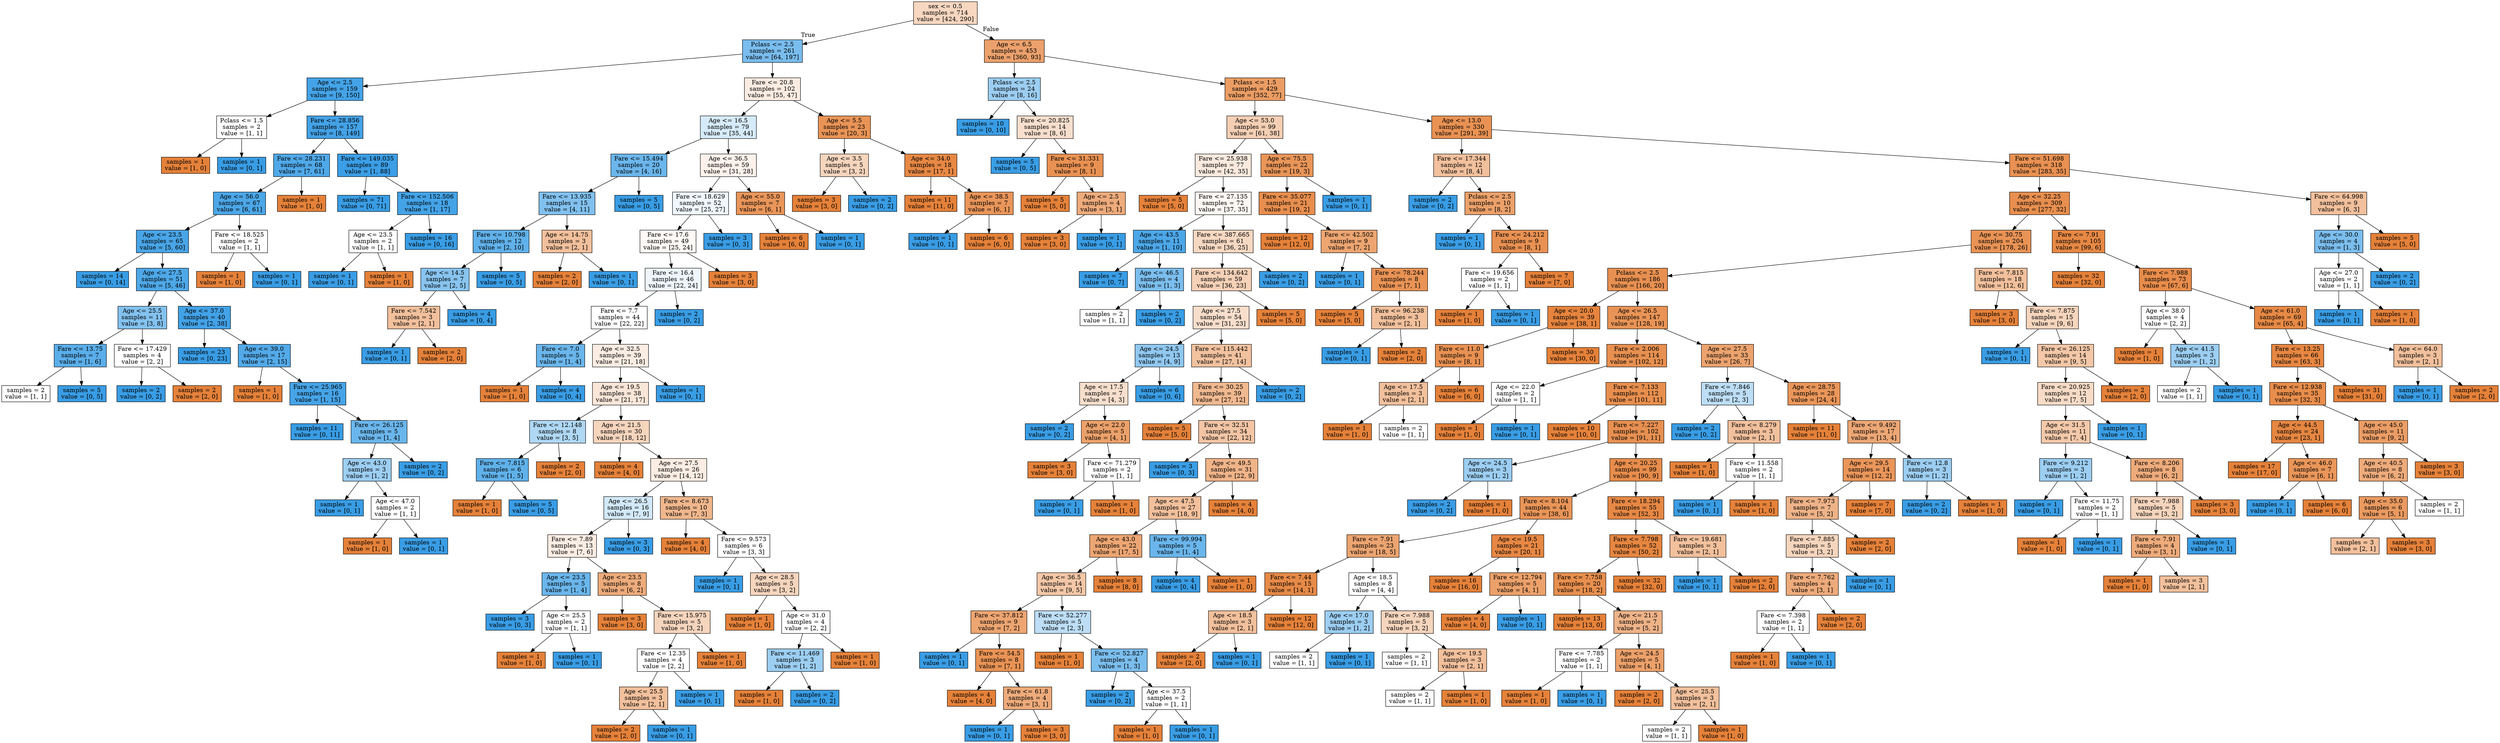 digraph Tree {
node [shape=box, style="filled", color="black"] ;
0 [label="sex <= 0.5\nsamples = 714\nvalue = [424, 290]", fillcolor="#e5813951"] ;
1 [label="Pclass <= 2.5\nsamples = 261\nvalue = [64, 197]", fillcolor="#399de5ac"] ;
0 -> 1 [labeldistance=2.5, labelangle=45, headlabel="True"] ;
2 [label="Age <= 2.5\nsamples = 159\nvalue = [9, 150]", fillcolor="#399de5f0"] ;
1 -> 2 ;
3 [label="Pclass <= 1.5\nsamples = 2\nvalue = [1, 1]", fillcolor="#e5813900"] ;
2 -> 3 ;
4 [label="samples = 1\nvalue = [1, 0]", fillcolor="#e58139ff"] ;
3 -> 4 ;
5 [label="samples = 1\nvalue = [0, 1]", fillcolor="#399de5ff"] ;
3 -> 5 ;
6 [label="Fare <= 28.856\nsamples = 157\nvalue = [8, 149]", fillcolor="#399de5f1"] ;
2 -> 6 ;
7 [label="Fare <= 28.231\nsamples = 68\nvalue = [7, 61]", fillcolor="#399de5e2"] ;
6 -> 7 ;
8 [label="Age <= 56.0\nsamples = 67\nvalue = [6, 61]", fillcolor="#399de5e6"] ;
7 -> 8 ;
9 [label="Age <= 23.5\nsamples = 65\nvalue = [5, 60]", fillcolor="#399de5ea"] ;
8 -> 9 ;
10 [label="samples = 14\nvalue = [0, 14]", fillcolor="#399de5ff"] ;
9 -> 10 ;
11 [label="Age <= 27.5\nsamples = 51\nvalue = [5, 46]", fillcolor="#399de5e3"] ;
9 -> 11 ;
12 [label="Age <= 25.5\nsamples = 11\nvalue = [3, 8]", fillcolor="#399de59f"] ;
11 -> 12 ;
13 [label="Fare <= 13.75\nsamples = 7\nvalue = [1, 6]", fillcolor="#399de5d4"] ;
12 -> 13 ;
14 [label="samples = 2\nvalue = [1, 1]", fillcolor="#e5813900"] ;
13 -> 14 ;
15 [label="samples = 5\nvalue = [0, 5]", fillcolor="#399de5ff"] ;
13 -> 15 ;
16 [label="Fare <= 17.429\nsamples = 4\nvalue = [2, 2]", fillcolor="#e5813900"] ;
12 -> 16 ;
17 [label="samples = 2\nvalue = [0, 2]", fillcolor="#399de5ff"] ;
16 -> 17 ;
18 [label="samples = 2\nvalue = [2, 0]", fillcolor="#e58139ff"] ;
16 -> 18 ;
19 [label="Age <= 37.0\nsamples = 40\nvalue = [2, 38]", fillcolor="#399de5f2"] ;
11 -> 19 ;
20 [label="samples = 23\nvalue = [0, 23]", fillcolor="#399de5ff"] ;
19 -> 20 ;
21 [label="Age <= 39.0\nsamples = 17\nvalue = [2, 15]", fillcolor="#399de5dd"] ;
19 -> 21 ;
22 [label="samples = 1\nvalue = [1, 0]", fillcolor="#e58139ff"] ;
21 -> 22 ;
23 [label="Fare <= 25.965\nsamples = 16\nvalue = [1, 15]", fillcolor="#399de5ee"] ;
21 -> 23 ;
24 [label="samples = 11\nvalue = [0, 11]", fillcolor="#399de5ff"] ;
23 -> 24 ;
25 [label="Fare <= 26.125\nsamples = 5\nvalue = [1, 4]", fillcolor="#399de5bf"] ;
23 -> 25 ;
26 [label="Age <= 43.0\nsamples = 3\nvalue = [1, 2]", fillcolor="#399de57f"] ;
25 -> 26 ;
27 [label="samples = 1\nvalue = [0, 1]", fillcolor="#399de5ff"] ;
26 -> 27 ;
28 [label="Age <= 47.0\nsamples = 2\nvalue = [1, 1]", fillcolor="#e5813900"] ;
26 -> 28 ;
29 [label="samples = 1\nvalue = [1, 0]", fillcolor="#e58139ff"] ;
28 -> 29 ;
30 [label="samples = 1\nvalue = [0, 1]", fillcolor="#399de5ff"] ;
28 -> 30 ;
31 [label="samples = 2\nvalue = [0, 2]", fillcolor="#399de5ff"] ;
25 -> 31 ;
32 [label="Fare <= 18.525\nsamples = 2\nvalue = [1, 1]", fillcolor="#e5813900"] ;
8 -> 32 ;
33 [label="samples = 1\nvalue = [1, 0]", fillcolor="#e58139ff"] ;
32 -> 33 ;
34 [label="samples = 1\nvalue = [0, 1]", fillcolor="#399de5ff"] ;
32 -> 34 ;
35 [label="samples = 1\nvalue = [1, 0]", fillcolor="#e58139ff"] ;
7 -> 35 ;
36 [label="Fare <= 149.035\nsamples = 89\nvalue = [1, 88]", fillcolor="#399de5fc"] ;
6 -> 36 ;
37 [label="samples = 71\nvalue = [0, 71]", fillcolor="#399de5ff"] ;
36 -> 37 ;
38 [label="Fare <= 152.506\nsamples = 18\nvalue = [1, 17]", fillcolor="#399de5f0"] ;
36 -> 38 ;
39 [label="Age <= 23.5\nsamples = 2\nvalue = [1, 1]", fillcolor="#e5813900"] ;
38 -> 39 ;
40 [label="samples = 1\nvalue = [0, 1]", fillcolor="#399de5ff"] ;
39 -> 40 ;
41 [label="samples = 1\nvalue = [1, 0]", fillcolor="#e58139ff"] ;
39 -> 41 ;
42 [label="samples = 16\nvalue = [0, 16]", fillcolor="#399de5ff"] ;
38 -> 42 ;
43 [label="Fare <= 20.8\nsamples = 102\nvalue = [55, 47]", fillcolor="#e5813925"] ;
1 -> 43 ;
44 [label="Age <= 16.5\nsamples = 79\nvalue = [35, 44]", fillcolor="#399de534"] ;
43 -> 44 ;
45 [label="Fare <= 15.494\nsamples = 20\nvalue = [4, 16]", fillcolor="#399de5bf"] ;
44 -> 45 ;
46 [label="Fare <= 13.935\nsamples = 15\nvalue = [4, 11]", fillcolor="#399de5a2"] ;
45 -> 46 ;
47 [label="Fare <= 10.798\nsamples = 12\nvalue = [2, 10]", fillcolor="#399de5cc"] ;
46 -> 47 ;
48 [label="Age <= 14.5\nsamples = 7\nvalue = [2, 5]", fillcolor="#399de599"] ;
47 -> 48 ;
49 [label="Fare <= 7.542\nsamples = 3\nvalue = [2, 1]", fillcolor="#e581397f"] ;
48 -> 49 ;
50 [label="samples = 1\nvalue = [0, 1]", fillcolor="#399de5ff"] ;
49 -> 50 ;
51 [label="samples = 2\nvalue = [2, 0]", fillcolor="#e58139ff"] ;
49 -> 51 ;
52 [label="samples = 4\nvalue = [0, 4]", fillcolor="#399de5ff"] ;
48 -> 52 ;
53 [label="samples = 5\nvalue = [0, 5]", fillcolor="#399de5ff"] ;
47 -> 53 ;
54 [label="Age <= 14.75\nsamples = 3\nvalue = [2, 1]", fillcolor="#e581397f"] ;
46 -> 54 ;
55 [label="samples = 2\nvalue = [2, 0]", fillcolor="#e58139ff"] ;
54 -> 55 ;
56 [label="samples = 1\nvalue = [0, 1]", fillcolor="#399de5ff"] ;
54 -> 56 ;
57 [label="samples = 5\nvalue = [0, 5]", fillcolor="#399de5ff"] ;
45 -> 57 ;
58 [label="Age <= 36.5\nsamples = 59\nvalue = [31, 28]", fillcolor="#e5813919"] ;
44 -> 58 ;
59 [label="Fare <= 18.629\nsamples = 52\nvalue = [25, 27]", fillcolor="#399de513"] ;
58 -> 59 ;
60 [label="Fare <= 17.6\nsamples = 49\nvalue = [25, 24]", fillcolor="#e581390a"] ;
59 -> 60 ;
61 [label="Fare <= 16.4\nsamples = 46\nvalue = [22, 24]", fillcolor="#399de515"] ;
60 -> 61 ;
62 [label="Fare <= 7.7\nsamples = 44\nvalue = [22, 22]", fillcolor="#e5813900"] ;
61 -> 62 ;
63 [label="Fare <= 7.0\nsamples = 5\nvalue = [1, 4]", fillcolor="#399de5bf"] ;
62 -> 63 ;
64 [label="samples = 1\nvalue = [1, 0]", fillcolor="#e58139ff"] ;
63 -> 64 ;
65 [label="samples = 4\nvalue = [0, 4]", fillcolor="#399de5ff"] ;
63 -> 65 ;
66 [label="Age <= 32.5\nsamples = 39\nvalue = [21, 18]", fillcolor="#e5813924"] ;
62 -> 66 ;
67 [label="Age <= 19.5\nsamples = 38\nvalue = [21, 17]", fillcolor="#e5813931"] ;
66 -> 67 ;
68 [label="Fare <= 12.148\nsamples = 8\nvalue = [3, 5]", fillcolor="#399de566"] ;
67 -> 68 ;
69 [label="Fare <= 7.815\nsamples = 6\nvalue = [1, 5]", fillcolor="#399de5cc"] ;
68 -> 69 ;
70 [label="samples = 1\nvalue = [1, 0]", fillcolor="#e58139ff"] ;
69 -> 70 ;
71 [label="samples = 5\nvalue = [0, 5]", fillcolor="#399de5ff"] ;
69 -> 71 ;
72 [label="samples = 2\nvalue = [2, 0]", fillcolor="#e58139ff"] ;
68 -> 72 ;
73 [label="Age <= 21.5\nsamples = 30\nvalue = [18, 12]", fillcolor="#e5813955"] ;
67 -> 73 ;
74 [label="samples = 4\nvalue = [4, 0]", fillcolor="#e58139ff"] ;
73 -> 74 ;
75 [label="Age <= 27.5\nsamples = 26\nvalue = [14, 12]", fillcolor="#e5813924"] ;
73 -> 75 ;
76 [label="Age <= 26.5\nsamples = 16\nvalue = [7, 9]", fillcolor="#399de539"] ;
75 -> 76 ;
77 [label="Fare <= 7.89\nsamples = 13\nvalue = [7, 6]", fillcolor="#e5813924"] ;
76 -> 77 ;
78 [label="Age <= 23.5\nsamples = 5\nvalue = [1, 4]", fillcolor="#399de5bf"] ;
77 -> 78 ;
79 [label="samples = 3\nvalue = [0, 3]", fillcolor="#399de5ff"] ;
78 -> 79 ;
80 [label="Age <= 25.5\nsamples = 2\nvalue = [1, 1]", fillcolor="#e5813900"] ;
78 -> 80 ;
81 [label="samples = 1\nvalue = [1, 0]", fillcolor="#e58139ff"] ;
80 -> 81 ;
82 [label="samples = 1\nvalue = [0, 1]", fillcolor="#399de5ff"] ;
80 -> 82 ;
83 [label="Age <= 23.5\nsamples = 8\nvalue = [6, 2]", fillcolor="#e58139aa"] ;
77 -> 83 ;
84 [label="samples = 3\nvalue = [3, 0]", fillcolor="#e58139ff"] ;
83 -> 84 ;
85 [label="Fare <= 15.975\nsamples = 5\nvalue = [3, 2]", fillcolor="#e5813955"] ;
83 -> 85 ;
86 [label="Fare <= 12.35\nsamples = 4\nvalue = [2, 2]", fillcolor="#e5813900"] ;
85 -> 86 ;
87 [label="Age <= 25.5\nsamples = 3\nvalue = [2, 1]", fillcolor="#e581397f"] ;
86 -> 87 ;
88 [label="samples = 2\nvalue = [2, 0]", fillcolor="#e58139ff"] ;
87 -> 88 ;
89 [label="samples = 1\nvalue = [0, 1]", fillcolor="#399de5ff"] ;
87 -> 89 ;
90 [label="samples = 1\nvalue = [0, 1]", fillcolor="#399de5ff"] ;
86 -> 90 ;
91 [label="samples = 1\nvalue = [1, 0]", fillcolor="#e58139ff"] ;
85 -> 91 ;
92 [label="samples = 3\nvalue = [0, 3]", fillcolor="#399de5ff"] ;
76 -> 92 ;
93 [label="Fare <= 8.673\nsamples = 10\nvalue = [7, 3]", fillcolor="#e5813992"] ;
75 -> 93 ;
94 [label="samples = 4\nvalue = [4, 0]", fillcolor="#e58139ff"] ;
93 -> 94 ;
95 [label="Fare <= 9.573\nsamples = 6\nvalue = [3, 3]", fillcolor="#e5813900"] ;
93 -> 95 ;
96 [label="samples = 1\nvalue = [0, 1]", fillcolor="#399de5ff"] ;
95 -> 96 ;
97 [label="Age <= 28.5\nsamples = 5\nvalue = [3, 2]", fillcolor="#e5813955"] ;
95 -> 97 ;
98 [label="samples = 1\nvalue = [1, 0]", fillcolor="#e58139ff"] ;
97 -> 98 ;
99 [label="Age <= 31.0\nsamples = 4\nvalue = [2, 2]", fillcolor="#e5813900"] ;
97 -> 99 ;
100 [label="Fare <= 11.469\nsamples = 3\nvalue = [1, 2]", fillcolor="#399de57f"] ;
99 -> 100 ;
101 [label="samples = 1\nvalue = [1, 0]", fillcolor="#e58139ff"] ;
100 -> 101 ;
102 [label="samples = 2\nvalue = [0, 2]", fillcolor="#399de5ff"] ;
100 -> 102 ;
103 [label="samples = 1\nvalue = [1, 0]", fillcolor="#e58139ff"] ;
99 -> 103 ;
104 [label="samples = 1\nvalue = [0, 1]", fillcolor="#399de5ff"] ;
66 -> 104 ;
105 [label="samples = 2\nvalue = [0, 2]", fillcolor="#399de5ff"] ;
61 -> 105 ;
106 [label="samples = 3\nvalue = [3, 0]", fillcolor="#e58139ff"] ;
60 -> 106 ;
107 [label="samples = 3\nvalue = [0, 3]", fillcolor="#399de5ff"] ;
59 -> 107 ;
108 [label="Age <= 55.0\nsamples = 7\nvalue = [6, 1]", fillcolor="#e58139d4"] ;
58 -> 108 ;
109 [label="samples = 6\nvalue = [6, 0]", fillcolor="#e58139ff"] ;
108 -> 109 ;
110 [label="samples = 1\nvalue = [0, 1]", fillcolor="#399de5ff"] ;
108 -> 110 ;
111 [label="Age <= 5.5\nsamples = 23\nvalue = [20, 3]", fillcolor="#e58139d9"] ;
43 -> 111 ;
112 [label="Age <= 3.5\nsamples = 5\nvalue = [3, 2]", fillcolor="#e5813955"] ;
111 -> 112 ;
113 [label="samples = 3\nvalue = [3, 0]", fillcolor="#e58139ff"] ;
112 -> 113 ;
114 [label="samples = 2\nvalue = [0, 2]", fillcolor="#399de5ff"] ;
112 -> 114 ;
115 [label="Age <= 34.0\nsamples = 18\nvalue = [17, 1]", fillcolor="#e58139f0"] ;
111 -> 115 ;
116 [label="samples = 11\nvalue = [11, 0]", fillcolor="#e58139ff"] ;
115 -> 116 ;
117 [label="Age <= 38.5\nsamples = 7\nvalue = [6, 1]", fillcolor="#e58139d4"] ;
115 -> 117 ;
118 [label="samples = 1\nvalue = [0, 1]", fillcolor="#399de5ff"] ;
117 -> 118 ;
119 [label="samples = 6\nvalue = [6, 0]", fillcolor="#e58139ff"] ;
117 -> 119 ;
120 [label="Age <= 6.5\nsamples = 453\nvalue = [360, 93]", fillcolor="#e58139bd"] ;
0 -> 120 [labeldistance=2.5, labelangle=-45, headlabel="False"] ;
121 [label="Pclass <= 2.5\nsamples = 24\nvalue = [8, 16]", fillcolor="#399de57f"] ;
120 -> 121 ;
122 [label="samples = 10\nvalue = [0, 10]", fillcolor="#399de5ff"] ;
121 -> 122 ;
123 [label="Fare <= 20.825\nsamples = 14\nvalue = [8, 6]", fillcolor="#e5813940"] ;
121 -> 123 ;
124 [label="samples = 5\nvalue = [0, 5]", fillcolor="#399de5ff"] ;
123 -> 124 ;
125 [label="Fare <= 31.331\nsamples = 9\nvalue = [8, 1]", fillcolor="#e58139df"] ;
123 -> 125 ;
126 [label="samples = 5\nvalue = [5, 0]", fillcolor="#e58139ff"] ;
125 -> 126 ;
127 [label="Age <= 2.5\nsamples = 4\nvalue = [3, 1]", fillcolor="#e58139aa"] ;
125 -> 127 ;
128 [label="samples = 3\nvalue = [3, 0]", fillcolor="#e58139ff"] ;
127 -> 128 ;
129 [label="samples = 1\nvalue = [0, 1]", fillcolor="#399de5ff"] ;
127 -> 129 ;
130 [label="Pclass <= 1.5\nsamples = 429\nvalue = [352, 77]", fillcolor="#e58139c7"] ;
120 -> 130 ;
131 [label="Age <= 53.0\nsamples = 99\nvalue = [61, 38]", fillcolor="#e5813960"] ;
130 -> 131 ;
132 [label="Fare <= 25.938\nsamples = 77\nvalue = [42, 35]", fillcolor="#e581392a"] ;
131 -> 132 ;
133 [label="samples = 5\nvalue = [5, 0]", fillcolor="#e58139ff"] ;
132 -> 133 ;
134 [label="Fare <= 27.135\nsamples = 72\nvalue = [37, 35]", fillcolor="#e581390e"] ;
132 -> 134 ;
135 [label="Age <= 43.5\nsamples = 11\nvalue = [1, 10]", fillcolor="#399de5e6"] ;
134 -> 135 ;
136 [label="samples = 7\nvalue = [0, 7]", fillcolor="#399de5ff"] ;
135 -> 136 ;
137 [label="Age <= 46.5\nsamples = 4\nvalue = [1, 3]", fillcolor="#399de5aa"] ;
135 -> 137 ;
138 [label="samples = 2\nvalue = [1, 1]", fillcolor="#e5813900"] ;
137 -> 138 ;
139 [label="samples = 2\nvalue = [0, 2]", fillcolor="#399de5ff"] ;
137 -> 139 ;
140 [label="Fare <= 387.665\nsamples = 61\nvalue = [36, 25]", fillcolor="#e581394e"] ;
134 -> 140 ;
141 [label="Fare <= 134.642\nsamples = 59\nvalue = [36, 23]", fillcolor="#e581395c"] ;
140 -> 141 ;
142 [label="Age <= 27.5\nsamples = 54\nvalue = [31, 23]", fillcolor="#e5813942"] ;
141 -> 142 ;
143 [label="Age <= 24.5\nsamples = 13\nvalue = [4, 9]", fillcolor="#399de58e"] ;
142 -> 143 ;
144 [label="Age <= 17.5\nsamples = 7\nvalue = [4, 3]", fillcolor="#e5813940"] ;
143 -> 144 ;
145 [label="samples = 2\nvalue = [0, 2]", fillcolor="#399de5ff"] ;
144 -> 145 ;
146 [label="Age <= 22.0\nsamples = 5\nvalue = [4, 1]", fillcolor="#e58139bf"] ;
144 -> 146 ;
147 [label="samples = 3\nvalue = [3, 0]", fillcolor="#e58139ff"] ;
146 -> 147 ;
148 [label="Fare <= 71.279\nsamples = 2\nvalue = [1, 1]", fillcolor="#e5813900"] ;
146 -> 148 ;
149 [label="samples = 1\nvalue = [0, 1]", fillcolor="#399de5ff"] ;
148 -> 149 ;
150 [label="samples = 1\nvalue = [1, 0]", fillcolor="#e58139ff"] ;
148 -> 150 ;
151 [label="samples = 6\nvalue = [0, 6]", fillcolor="#399de5ff"] ;
143 -> 151 ;
152 [label="Fare <= 115.442\nsamples = 41\nvalue = [27, 14]", fillcolor="#e581397b"] ;
142 -> 152 ;
153 [label="Fare <= 30.25\nsamples = 39\nvalue = [27, 12]", fillcolor="#e581398e"] ;
152 -> 153 ;
154 [label="samples = 5\nvalue = [5, 0]", fillcolor="#e58139ff"] ;
153 -> 154 ;
155 [label="Fare <= 32.51\nsamples = 34\nvalue = [22, 12]", fillcolor="#e5813974"] ;
153 -> 155 ;
156 [label="samples = 3\nvalue = [0, 3]", fillcolor="#399de5ff"] ;
155 -> 156 ;
157 [label="Age <= 49.5\nsamples = 31\nvalue = [22, 9]", fillcolor="#e5813997"] ;
155 -> 157 ;
158 [label="Age <= 47.5\nsamples = 27\nvalue = [18, 9]", fillcolor="#e581397f"] ;
157 -> 158 ;
159 [label="Age <= 43.0\nsamples = 22\nvalue = [17, 5]", fillcolor="#e58139b4"] ;
158 -> 159 ;
160 [label="Age <= 36.5\nsamples = 14\nvalue = [9, 5]", fillcolor="#e5813971"] ;
159 -> 160 ;
161 [label="Fare <= 37.812\nsamples = 9\nvalue = [7, 2]", fillcolor="#e58139b6"] ;
160 -> 161 ;
162 [label="samples = 1\nvalue = [0, 1]", fillcolor="#399de5ff"] ;
161 -> 162 ;
163 [label="Fare <= 54.5\nsamples = 8\nvalue = [7, 1]", fillcolor="#e58139db"] ;
161 -> 163 ;
164 [label="samples = 4\nvalue = [4, 0]", fillcolor="#e58139ff"] ;
163 -> 164 ;
165 [label="Fare <= 61.8\nsamples = 4\nvalue = [3, 1]", fillcolor="#e58139aa"] ;
163 -> 165 ;
166 [label="samples = 1\nvalue = [0, 1]", fillcolor="#399de5ff"] ;
165 -> 166 ;
167 [label="samples = 3\nvalue = [3, 0]", fillcolor="#e58139ff"] ;
165 -> 167 ;
168 [label="Fare <= 52.277\nsamples = 5\nvalue = [2, 3]", fillcolor="#399de555"] ;
160 -> 168 ;
169 [label="samples = 1\nvalue = [1, 0]", fillcolor="#e58139ff"] ;
168 -> 169 ;
170 [label="Fare <= 52.827\nsamples = 4\nvalue = [1, 3]", fillcolor="#399de5aa"] ;
168 -> 170 ;
171 [label="samples = 2\nvalue = [0, 2]", fillcolor="#399de5ff"] ;
170 -> 171 ;
172 [label="Age <= 37.5\nsamples = 2\nvalue = [1, 1]", fillcolor="#e5813900"] ;
170 -> 172 ;
173 [label="samples = 1\nvalue = [1, 0]", fillcolor="#e58139ff"] ;
172 -> 173 ;
174 [label="samples = 1\nvalue = [0, 1]", fillcolor="#399de5ff"] ;
172 -> 174 ;
175 [label="samples = 8\nvalue = [8, 0]", fillcolor="#e58139ff"] ;
159 -> 175 ;
176 [label="Fare <= 99.994\nsamples = 5\nvalue = [1, 4]", fillcolor="#399de5bf"] ;
158 -> 176 ;
177 [label="samples = 4\nvalue = [0, 4]", fillcolor="#399de5ff"] ;
176 -> 177 ;
178 [label="samples = 1\nvalue = [1, 0]", fillcolor="#e58139ff"] ;
176 -> 178 ;
179 [label="samples = 4\nvalue = [4, 0]", fillcolor="#e58139ff"] ;
157 -> 179 ;
180 [label="samples = 2\nvalue = [0, 2]", fillcolor="#399de5ff"] ;
152 -> 180 ;
181 [label="samples = 5\nvalue = [5, 0]", fillcolor="#e58139ff"] ;
141 -> 181 ;
182 [label="samples = 2\nvalue = [0, 2]", fillcolor="#399de5ff"] ;
140 -> 182 ;
183 [label="Age <= 75.5\nsamples = 22\nvalue = [19, 3]", fillcolor="#e58139d7"] ;
131 -> 183 ;
184 [label="Fare <= 35.077\nsamples = 21\nvalue = [19, 2]", fillcolor="#e58139e4"] ;
183 -> 184 ;
185 [label="samples = 12\nvalue = [12, 0]", fillcolor="#e58139ff"] ;
184 -> 185 ;
186 [label="Fare <= 42.502\nsamples = 9\nvalue = [7, 2]", fillcolor="#e58139b6"] ;
184 -> 186 ;
187 [label="samples = 1\nvalue = [0, 1]", fillcolor="#399de5ff"] ;
186 -> 187 ;
188 [label="Fare <= 78.244\nsamples = 8\nvalue = [7, 1]", fillcolor="#e58139db"] ;
186 -> 188 ;
189 [label="samples = 5\nvalue = [5, 0]", fillcolor="#e58139ff"] ;
188 -> 189 ;
190 [label="Fare <= 96.238\nsamples = 3\nvalue = [2, 1]", fillcolor="#e581397f"] ;
188 -> 190 ;
191 [label="samples = 1\nvalue = [0, 1]", fillcolor="#399de5ff"] ;
190 -> 191 ;
192 [label="samples = 2\nvalue = [2, 0]", fillcolor="#e58139ff"] ;
190 -> 192 ;
193 [label="samples = 1\nvalue = [0, 1]", fillcolor="#399de5ff"] ;
183 -> 193 ;
194 [label="Age <= 13.0\nsamples = 330\nvalue = [291, 39]", fillcolor="#e58139dd"] ;
130 -> 194 ;
195 [label="Fare <= 17.344\nsamples = 12\nvalue = [8, 4]", fillcolor="#e581397f"] ;
194 -> 195 ;
196 [label="samples = 2\nvalue = [0, 2]", fillcolor="#399de5ff"] ;
195 -> 196 ;
197 [label="Pclass <= 2.5\nsamples = 10\nvalue = [8, 2]", fillcolor="#e58139bf"] ;
195 -> 197 ;
198 [label="samples = 1\nvalue = [0, 1]", fillcolor="#399de5ff"] ;
197 -> 198 ;
199 [label="Fare <= 24.212\nsamples = 9\nvalue = [8, 1]", fillcolor="#e58139df"] ;
197 -> 199 ;
200 [label="Fare <= 19.656\nsamples = 2\nvalue = [1, 1]", fillcolor="#e5813900"] ;
199 -> 200 ;
201 [label="samples = 1\nvalue = [1, 0]", fillcolor="#e58139ff"] ;
200 -> 201 ;
202 [label="samples = 1\nvalue = [0, 1]", fillcolor="#399de5ff"] ;
200 -> 202 ;
203 [label="samples = 7\nvalue = [7, 0]", fillcolor="#e58139ff"] ;
199 -> 203 ;
204 [label="Fare <= 51.698\nsamples = 318\nvalue = [283, 35]", fillcolor="#e58139df"] ;
194 -> 204 ;
205 [label="Age <= 32.25\nsamples = 309\nvalue = [277, 32]", fillcolor="#e58139e2"] ;
204 -> 205 ;
206 [label="Age <= 30.75\nsamples = 204\nvalue = [178, 26]", fillcolor="#e58139da"] ;
205 -> 206 ;
207 [label="Pclass <= 2.5\nsamples = 186\nvalue = [166, 20]", fillcolor="#e58139e0"] ;
206 -> 207 ;
208 [label="Age <= 20.0\nsamples = 39\nvalue = [38, 1]", fillcolor="#e58139f8"] ;
207 -> 208 ;
209 [label="Fare <= 11.0\nsamples = 9\nvalue = [8, 1]", fillcolor="#e58139df"] ;
208 -> 209 ;
210 [label="Age <= 17.5\nsamples = 3\nvalue = [2, 1]", fillcolor="#e581397f"] ;
209 -> 210 ;
211 [label="samples = 1\nvalue = [1, 0]", fillcolor="#e58139ff"] ;
210 -> 211 ;
212 [label="samples = 2\nvalue = [1, 1]", fillcolor="#e5813900"] ;
210 -> 212 ;
213 [label="samples = 6\nvalue = [6, 0]", fillcolor="#e58139ff"] ;
209 -> 213 ;
214 [label="samples = 30\nvalue = [30, 0]", fillcolor="#e58139ff"] ;
208 -> 214 ;
215 [label="Age <= 26.5\nsamples = 147\nvalue = [128, 19]", fillcolor="#e58139d9"] ;
207 -> 215 ;
216 [label="Fare <= 2.006\nsamples = 114\nvalue = [102, 12]", fillcolor="#e58139e1"] ;
215 -> 216 ;
217 [label="Age <= 22.0\nsamples = 2\nvalue = [1, 1]", fillcolor="#e5813900"] ;
216 -> 217 ;
218 [label="samples = 1\nvalue = [1, 0]", fillcolor="#e58139ff"] ;
217 -> 218 ;
219 [label="samples = 1\nvalue = [0, 1]", fillcolor="#399de5ff"] ;
217 -> 219 ;
220 [label="Fare <= 7.133\nsamples = 112\nvalue = [101, 11]", fillcolor="#e58139e3"] ;
216 -> 220 ;
221 [label="samples = 10\nvalue = [10, 0]", fillcolor="#e58139ff"] ;
220 -> 221 ;
222 [label="Fare <= 7.227\nsamples = 102\nvalue = [91, 11]", fillcolor="#e58139e0"] ;
220 -> 222 ;
223 [label="Age <= 24.5\nsamples = 3\nvalue = [1, 2]", fillcolor="#399de57f"] ;
222 -> 223 ;
224 [label="samples = 2\nvalue = [0, 2]", fillcolor="#399de5ff"] ;
223 -> 224 ;
225 [label="samples = 1\nvalue = [1, 0]", fillcolor="#e58139ff"] ;
223 -> 225 ;
226 [label="Age <= 20.25\nsamples = 99\nvalue = [90, 9]", fillcolor="#e58139e6"] ;
222 -> 226 ;
227 [label="Fare <= 8.104\nsamples = 44\nvalue = [38, 6]", fillcolor="#e58139d7"] ;
226 -> 227 ;
228 [label="Fare <= 7.91\nsamples = 23\nvalue = [18, 5]", fillcolor="#e58139b8"] ;
227 -> 228 ;
229 [label="Fare <= 7.44\nsamples = 15\nvalue = [14, 1]", fillcolor="#e58139ed"] ;
228 -> 229 ;
230 [label="Age <= 18.5\nsamples = 3\nvalue = [2, 1]", fillcolor="#e581397f"] ;
229 -> 230 ;
231 [label="samples = 2\nvalue = [2, 0]", fillcolor="#e58139ff"] ;
230 -> 231 ;
232 [label="samples = 1\nvalue = [0, 1]", fillcolor="#399de5ff"] ;
230 -> 232 ;
233 [label="samples = 12\nvalue = [12, 0]", fillcolor="#e58139ff"] ;
229 -> 233 ;
234 [label="Age <= 18.5\nsamples = 8\nvalue = [4, 4]", fillcolor="#e5813900"] ;
228 -> 234 ;
235 [label="Age <= 17.0\nsamples = 3\nvalue = [1, 2]", fillcolor="#399de57f"] ;
234 -> 235 ;
236 [label="samples = 2\nvalue = [1, 1]", fillcolor="#e5813900"] ;
235 -> 236 ;
237 [label="samples = 1\nvalue = [0, 1]", fillcolor="#399de5ff"] ;
235 -> 237 ;
238 [label="Fare <= 7.988\nsamples = 5\nvalue = [3, 2]", fillcolor="#e5813955"] ;
234 -> 238 ;
239 [label="samples = 2\nvalue = [1, 1]", fillcolor="#e5813900"] ;
238 -> 239 ;
240 [label="Age <= 19.5\nsamples = 3\nvalue = [2, 1]", fillcolor="#e581397f"] ;
238 -> 240 ;
241 [label="samples = 2\nvalue = [1, 1]", fillcolor="#e5813900"] ;
240 -> 241 ;
242 [label="samples = 1\nvalue = [1, 0]", fillcolor="#e58139ff"] ;
240 -> 242 ;
243 [label="Age <= 19.5\nsamples = 21\nvalue = [20, 1]", fillcolor="#e58139f2"] ;
227 -> 243 ;
244 [label="samples = 16\nvalue = [16, 0]", fillcolor="#e58139ff"] ;
243 -> 244 ;
245 [label="Fare <= 12.794\nsamples = 5\nvalue = [4, 1]", fillcolor="#e58139bf"] ;
243 -> 245 ;
246 [label="samples = 4\nvalue = [4, 0]", fillcolor="#e58139ff"] ;
245 -> 246 ;
247 [label="samples = 1\nvalue = [0, 1]", fillcolor="#399de5ff"] ;
245 -> 247 ;
248 [label="Fare <= 18.294\nsamples = 55\nvalue = [52, 3]", fillcolor="#e58139f0"] ;
226 -> 248 ;
249 [label="Fare <= 7.798\nsamples = 52\nvalue = [50, 2]", fillcolor="#e58139f5"] ;
248 -> 249 ;
250 [label="Fare <= 7.758\nsamples = 20\nvalue = [18, 2]", fillcolor="#e58139e3"] ;
249 -> 250 ;
251 [label="samples = 13\nvalue = [13, 0]", fillcolor="#e58139ff"] ;
250 -> 251 ;
252 [label="Age <= 21.5\nsamples = 7\nvalue = [5, 2]", fillcolor="#e5813999"] ;
250 -> 252 ;
253 [label="Fare <= 7.785\nsamples = 2\nvalue = [1, 1]", fillcolor="#e5813900"] ;
252 -> 253 ;
254 [label="samples = 1\nvalue = [1, 0]", fillcolor="#e58139ff"] ;
253 -> 254 ;
255 [label="samples = 1\nvalue = [0, 1]", fillcolor="#399de5ff"] ;
253 -> 255 ;
256 [label="Age <= 24.5\nsamples = 5\nvalue = [4, 1]", fillcolor="#e58139bf"] ;
252 -> 256 ;
257 [label="samples = 2\nvalue = [2, 0]", fillcolor="#e58139ff"] ;
256 -> 257 ;
258 [label="Age <= 25.5\nsamples = 3\nvalue = [2, 1]", fillcolor="#e581397f"] ;
256 -> 258 ;
259 [label="samples = 2\nvalue = [1, 1]", fillcolor="#e5813900"] ;
258 -> 259 ;
260 [label="samples = 1\nvalue = [1, 0]", fillcolor="#e58139ff"] ;
258 -> 260 ;
261 [label="samples = 32\nvalue = [32, 0]", fillcolor="#e58139ff"] ;
249 -> 261 ;
262 [label="Fare <= 19.681\nsamples = 3\nvalue = [2, 1]", fillcolor="#e581397f"] ;
248 -> 262 ;
263 [label="samples = 1\nvalue = [0, 1]", fillcolor="#399de5ff"] ;
262 -> 263 ;
264 [label="samples = 2\nvalue = [2, 0]", fillcolor="#e58139ff"] ;
262 -> 264 ;
265 [label="Age <= 27.5\nsamples = 33\nvalue = [26, 7]", fillcolor="#e58139ba"] ;
215 -> 265 ;
266 [label="Fare <= 7.846\nsamples = 5\nvalue = [2, 3]", fillcolor="#399de555"] ;
265 -> 266 ;
267 [label="samples = 2\nvalue = [0, 2]", fillcolor="#399de5ff"] ;
266 -> 267 ;
268 [label="Fare <= 8.279\nsamples = 3\nvalue = [2, 1]", fillcolor="#e581397f"] ;
266 -> 268 ;
269 [label="samples = 1\nvalue = [1, 0]", fillcolor="#e58139ff"] ;
268 -> 269 ;
270 [label="Fare <= 11.558\nsamples = 2\nvalue = [1, 1]", fillcolor="#e5813900"] ;
268 -> 270 ;
271 [label="samples = 1\nvalue = [0, 1]", fillcolor="#399de5ff"] ;
270 -> 271 ;
272 [label="samples = 1\nvalue = [1, 0]", fillcolor="#e58139ff"] ;
270 -> 272 ;
273 [label="Age <= 28.75\nsamples = 28\nvalue = [24, 4]", fillcolor="#e58139d4"] ;
265 -> 273 ;
274 [label="samples = 11\nvalue = [11, 0]", fillcolor="#e58139ff"] ;
273 -> 274 ;
275 [label="Fare <= 9.492\nsamples = 17\nvalue = [13, 4]", fillcolor="#e58139b1"] ;
273 -> 275 ;
276 [label="Age <= 29.5\nsamples = 14\nvalue = [12, 2]", fillcolor="#e58139d4"] ;
275 -> 276 ;
277 [label="Fare <= 7.973\nsamples = 7\nvalue = [5, 2]", fillcolor="#e5813999"] ;
276 -> 277 ;
278 [label="Fare <= 7.885\nsamples = 5\nvalue = [3, 2]", fillcolor="#e5813955"] ;
277 -> 278 ;
279 [label="Fare <= 7.762\nsamples = 4\nvalue = [3, 1]", fillcolor="#e58139aa"] ;
278 -> 279 ;
280 [label="Fare <= 7.398\nsamples = 2\nvalue = [1, 1]", fillcolor="#e5813900"] ;
279 -> 280 ;
281 [label="samples = 1\nvalue = [1, 0]", fillcolor="#e58139ff"] ;
280 -> 281 ;
282 [label="samples = 1\nvalue = [0, 1]", fillcolor="#399de5ff"] ;
280 -> 282 ;
283 [label="samples = 2\nvalue = [2, 0]", fillcolor="#e58139ff"] ;
279 -> 283 ;
284 [label="samples = 1\nvalue = [0, 1]", fillcolor="#399de5ff"] ;
278 -> 284 ;
285 [label="samples = 2\nvalue = [2, 0]", fillcolor="#e58139ff"] ;
277 -> 285 ;
286 [label="samples = 7\nvalue = [7, 0]", fillcolor="#e58139ff"] ;
276 -> 286 ;
287 [label="Fare <= 12.8\nsamples = 3\nvalue = [1, 2]", fillcolor="#399de57f"] ;
275 -> 287 ;
288 [label="samples = 2\nvalue = [0, 2]", fillcolor="#399de5ff"] ;
287 -> 288 ;
289 [label="samples = 1\nvalue = [1, 0]", fillcolor="#e58139ff"] ;
287 -> 289 ;
290 [label="Fare <= 7.815\nsamples = 18\nvalue = [12, 6]", fillcolor="#e581397f"] ;
206 -> 290 ;
291 [label="samples = 3\nvalue = [3, 0]", fillcolor="#e58139ff"] ;
290 -> 291 ;
292 [label="Fare <= 7.875\nsamples = 15\nvalue = [9, 6]", fillcolor="#e5813955"] ;
290 -> 292 ;
293 [label="samples = 1\nvalue = [0, 1]", fillcolor="#399de5ff"] ;
292 -> 293 ;
294 [label="Fare <= 26.125\nsamples = 14\nvalue = [9, 5]", fillcolor="#e5813971"] ;
292 -> 294 ;
295 [label="Fare <= 20.925\nsamples = 12\nvalue = [7, 5]", fillcolor="#e5813949"] ;
294 -> 295 ;
296 [label="Age <= 31.5\nsamples = 11\nvalue = [7, 4]", fillcolor="#e581396d"] ;
295 -> 296 ;
297 [label="Fare <= 9.212\nsamples = 3\nvalue = [1, 2]", fillcolor="#399de57f"] ;
296 -> 297 ;
298 [label="samples = 1\nvalue = [0, 1]", fillcolor="#399de5ff"] ;
297 -> 298 ;
299 [label="Fare <= 11.75\nsamples = 2\nvalue = [1, 1]", fillcolor="#e5813900"] ;
297 -> 299 ;
300 [label="samples = 1\nvalue = [1, 0]", fillcolor="#e58139ff"] ;
299 -> 300 ;
301 [label="samples = 1\nvalue = [0, 1]", fillcolor="#399de5ff"] ;
299 -> 301 ;
302 [label="Fare <= 8.206\nsamples = 8\nvalue = [6, 2]", fillcolor="#e58139aa"] ;
296 -> 302 ;
303 [label="Fare <= 7.988\nsamples = 5\nvalue = [3, 2]", fillcolor="#e5813955"] ;
302 -> 303 ;
304 [label="Fare <= 7.91\nsamples = 4\nvalue = [3, 1]", fillcolor="#e58139aa"] ;
303 -> 304 ;
305 [label="samples = 1\nvalue = [1, 0]", fillcolor="#e58139ff"] ;
304 -> 305 ;
306 [label="samples = 3\nvalue = [2, 1]", fillcolor="#e581397f"] ;
304 -> 306 ;
307 [label="samples = 1\nvalue = [0, 1]", fillcolor="#399de5ff"] ;
303 -> 307 ;
308 [label="samples = 3\nvalue = [3, 0]", fillcolor="#e58139ff"] ;
302 -> 308 ;
309 [label="samples = 1\nvalue = [0, 1]", fillcolor="#399de5ff"] ;
295 -> 309 ;
310 [label="samples = 2\nvalue = [2, 0]", fillcolor="#e58139ff"] ;
294 -> 310 ;
311 [label="Fare <= 7.91\nsamples = 105\nvalue = [99, 6]", fillcolor="#e58139f0"] ;
205 -> 311 ;
312 [label="samples = 32\nvalue = [32, 0]", fillcolor="#e58139ff"] ;
311 -> 312 ;
313 [label="Fare <= 7.988\nsamples = 73\nvalue = [67, 6]", fillcolor="#e58139e8"] ;
311 -> 313 ;
314 [label="Age <= 38.0\nsamples = 4\nvalue = [2, 2]", fillcolor="#e5813900"] ;
313 -> 314 ;
315 [label="samples = 1\nvalue = [1, 0]", fillcolor="#e58139ff"] ;
314 -> 315 ;
316 [label="Age <= 41.5\nsamples = 3\nvalue = [1, 2]", fillcolor="#399de57f"] ;
314 -> 316 ;
317 [label="samples = 2\nvalue = [1, 1]", fillcolor="#e5813900"] ;
316 -> 317 ;
318 [label="samples = 1\nvalue = [0, 1]", fillcolor="#399de5ff"] ;
316 -> 318 ;
319 [label="Age <= 61.0\nsamples = 69\nvalue = [65, 4]", fillcolor="#e58139ef"] ;
313 -> 319 ;
320 [label="Fare <= 13.25\nsamples = 66\nvalue = [63, 3]", fillcolor="#e58139f3"] ;
319 -> 320 ;
321 [label="Fare <= 12.938\nsamples = 35\nvalue = [32, 3]", fillcolor="#e58139e7"] ;
320 -> 321 ;
322 [label="Age <= 44.5\nsamples = 24\nvalue = [23, 1]", fillcolor="#e58139f4"] ;
321 -> 322 ;
323 [label="samples = 17\nvalue = [17, 0]", fillcolor="#e58139ff"] ;
322 -> 323 ;
324 [label="Age <= 46.0\nsamples = 7\nvalue = [6, 1]", fillcolor="#e58139d4"] ;
322 -> 324 ;
325 [label="samples = 1\nvalue = [0, 1]", fillcolor="#399de5ff"] ;
324 -> 325 ;
326 [label="samples = 6\nvalue = [6, 0]", fillcolor="#e58139ff"] ;
324 -> 326 ;
327 [label="Age <= 45.0\nsamples = 11\nvalue = [9, 2]", fillcolor="#e58139c6"] ;
321 -> 327 ;
328 [label="Age <= 40.5\nsamples = 8\nvalue = [6, 2]", fillcolor="#e58139aa"] ;
327 -> 328 ;
329 [label="Age <= 35.0\nsamples = 6\nvalue = [5, 1]", fillcolor="#e58139cc"] ;
328 -> 329 ;
330 [label="samples = 3\nvalue = [2, 1]", fillcolor="#e581397f"] ;
329 -> 330 ;
331 [label="samples = 3\nvalue = [3, 0]", fillcolor="#e58139ff"] ;
329 -> 331 ;
332 [label="samples = 2\nvalue = [1, 1]", fillcolor="#e5813900"] ;
328 -> 332 ;
333 [label="samples = 3\nvalue = [3, 0]", fillcolor="#e58139ff"] ;
327 -> 333 ;
334 [label="samples = 31\nvalue = [31, 0]", fillcolor="#e58139ff"] ;
320 -> 334 ;
335 [label="Age <= 64.0\nsamples = 3\nvalue = [2, 1]", fillcolor="#e581397f"] ;
319 -> 335 ;
336 [label="samples = 1\nvalue = [0, 1]", fillcolor="#399de5ff"] ;
335 -> 336 ;
337 [label="samples = 2\nvalue = [2, 0]", fillcolor="#e58139ff"] ;
335 -> 337 ;
338 [label="Fare <= 64.998\nsamples = 9\nvalue = [6, 3]", fillcolor="#e581397f"] ;
204 -> 338 ;
339 [label="Age <= 30.0\nsamples = 4\nvalue = [1, 3]", fillcolor="#399de5aa"] ;
338 -> 339 ;
340 [label="Age <= 27.0\nsamples = 2\nvalue = [1, 1]", fillcolor="#e5813900"] ;
339 -> 340 ;
341 [label="samples = 1\nvalue = [0, 1]", fillcolor="#399de5ff"] ;
340 -> 341 ;
342 [label="samples = 1\nvalue = [1, 0]", fillcolor="#e58139ff"] ;
340 -> 342 ;
343 [label="samples = 2\nvalue = [0, 2]", fillcolor="#399de5ff"] ;
339 -> 343 ;
344 [label="samples = 5\nvalue = [5, 0]", fillcolor="#e58139ff"] ;
338 -> 344 ;
}